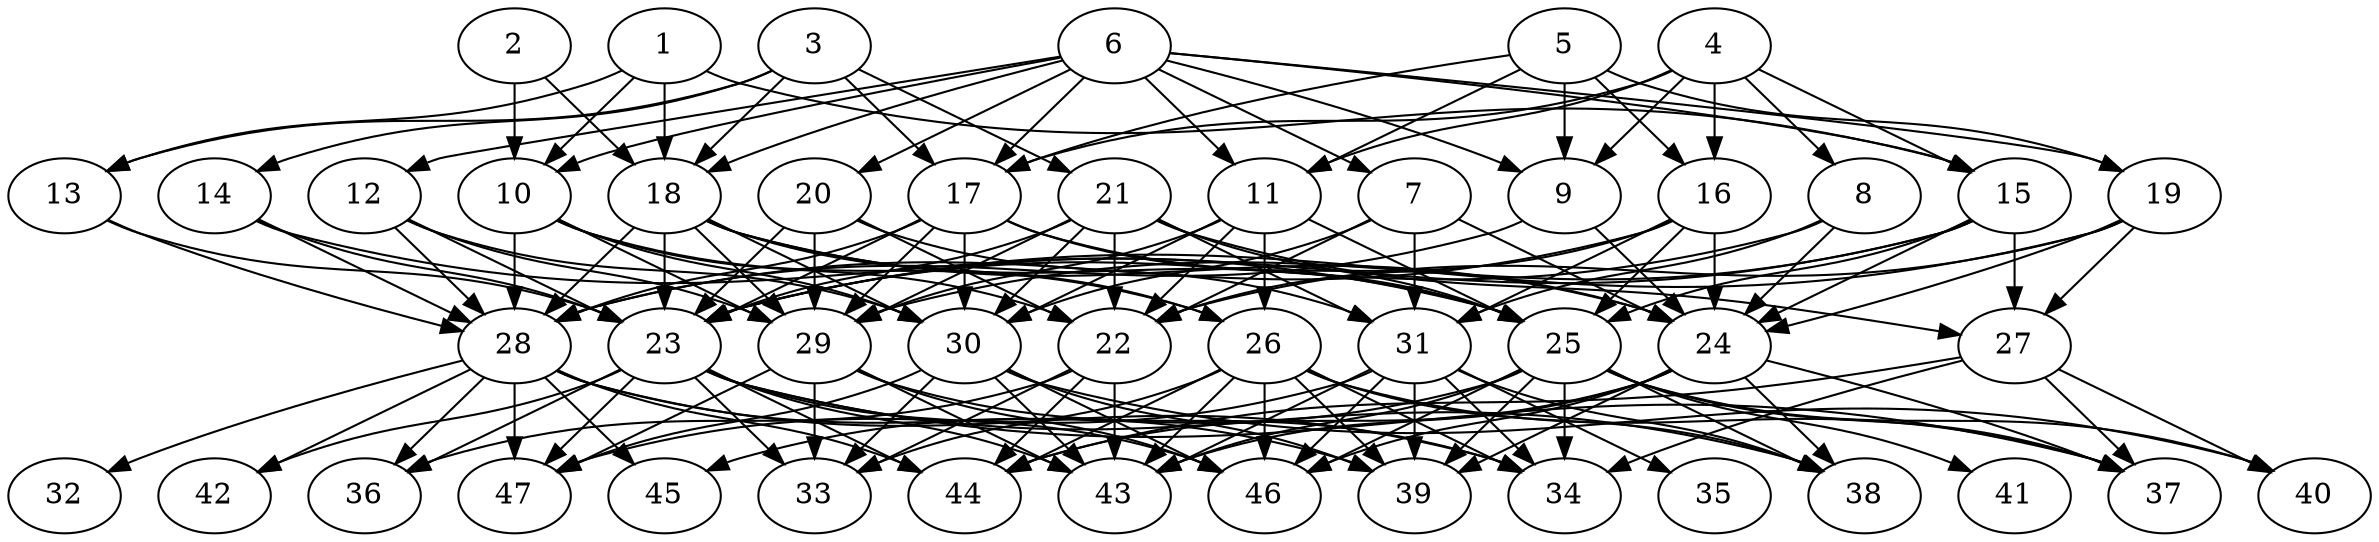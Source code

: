 // DAG (tier=3-complex, mode=compute, n=47, ccr=0.482, fat=0.811, density=0.727, regular=0.258, jump=0.313, mindata=1048576, maxdata=16777216)
// DAG automatically generated by daggen at Sun Aug 24 16:33:34 2025
// /home/ermia/Project/Environments/daggen/bin/daggen --dot --ccr 0.482 --fat 0.811 --regular 0.258 --density 0.727 --jump 0.313 --mindata 1048576 --maxdata 16777216 -n 47 
digraph G {
  1 [size="53380269187102932992", alpha="0.16", expect_size="26690134593551466496"]
  1 -> 10 [size ="113416740012032"]
  1 -> 13 [size ="113416740012032"]
  1 -> 15 [size ="113416740012032"]
  1 -> 18 [size ="113416740012032"]
  2 [size="66041300105444832", alpha="0.19", expect_size="33020650052722416"]
  2 -> 10 [size ="1429038832812032"]
  2 -> 18 [size ="1429038832812032"]
  3 [size="44130083358034100224", alpha="0.19", expect_size="22065041679017050112"]
  3 -> 13 [size ="99903296503808"]
  3 -> 14 [size ="99903296503808"]
  3 -> 17 [size ="99903296503808"]
  3 -> 18 [size ="99903296503808"]
  3 -> 21 [size ="99903296503808"]
  4 [size="12340902098606834", alpha="0.01", expect_size="6170451049303417"]
  4 -> 8 [size ="25719480516608"]
  4 -> 9 [size ="25719480516608"]
  4 -> 11 [size ="25719480516608"]
  4 -> 15 [size ="25719480516608"]
  4 -> 16 [size ="25719480516608"]
  4 -> 17 [size ="25719480516608"]
  5 [size="26072238596705972", alpha="0.14", expect_size="13036119298352986"]
  5 -> 9 [size ="1453227719524352"]
  5 -> 11 [size ="1453227719524352"]
  5 -> 16 [size ="1453227719524352"]
  5 -> 17 [size ="1453227719524352"]
  5 -> 19 [size ="1453227719524352"]
  6 [size="113858140903451056", alpha="0.14", expect_size="56929070451725528"]
  6 -> 7 [size ="2152318204116992"]
  6 -> 9 [size ="2152318204116992"]
  6 -> 10 [size ="2152318204116992"]
  6 -> 11 [size ="2152318204116992"]
  6 -> 12 [size ="2152318204116992"]
  6 -> 15 [size ="2152318204116992"]
  6 -> 17 [size ="2152318204116992"]
  6 -> 18 [size ="2152318204116992"]
  6 -> 19 [size ="2152318204116992"]
  6 -> 20 [size ="2152318204116992"]
  7 [size="5142604290778692608", alpha="0.18", expect_size="2571302145389346304"]
  7 -> 22 [size ="1834710380576768"]
  7 -> 24 [size ="1834710380576768"]
  7 -> 30 [size ="1834710380576768"]
  7 -> 31 [size ="1834710380576768"]
  8 [size="300258306758585856", alpha="0.08", expect_size="150129153379292928"]
  8 -> 23 [size ="155033228279808"]
  8 -> 24 [size ="155033228279808"]
  8 -> 31 [size ="155033228279808"]
  9 [size="230956713475835136", alpha="0.00", expect_size="115478356737917568"]
  9 -> 24 [size ="169567456329728"]
  9 -> 28 [size ="169567456329728"]
  10 [size="57809021003970392", alpha="0.05", expect_size="28904510501985196"]
  10 -> 22 [size ="47916567756800"]
  10 -> 26 [size ="47916567756800"]
  10 -> 28 [size ="47916567756800"]
  10 -> 29 [size ="47916567756800"]
  10 -> 30 [size ="47916567756800"]
  11 [size="1652701911549281828864", alpha="0.15", expect_size="826350955774640914432"]
  11 -> 22 [size ="1118286305558528"]
  11 -> 25 [size ="1118286305558528"]
  11 -> 26 [size ="1118286305558528"]
  11 -> 29 [size ="1118286305558528"]
  11 -> 30 [size ="1118286305558528"]
  12 [size="1349226764088486395904", alpha="0.09", expect_size="674613382044243197952"]
  12 -> 23 [size ="976817171202048"]
  12 -> 28 [size ="976817171202048"]
  12 -> 29 [size ="976817171202048"]
  12 -> 30 [size ="976817171202048"]
  13 [size="4793383312357591", alpha="0.04", expect_size="2396691656178795"]
  13 -> 23 [size ="171230984404992"]
  13 -> 28 [size ="171230984404992"]
  14 [size="44592040372420476928", alpha="0.01", expect_size="22296020186210238464"]
  14 -> 23 [size ="100599282532352"]
  14 -> 25 [size ="100599282532352"]
  14 -> 28 [size ="100599282532352"]
  15 [size="60427272146625168", alpha="0.06", expect_size="30213636073312584"]
  15 -> 23 [size ="44723704168448"]
  15 -> 24 [size ="44723704168448"]
  15 -> 25 [size ="44723704168448"]
  15 -> 27 [size ="44723704168448"]
  15 -> 29 [size ="44723704168448"]
  16 [size="57247186697894112", alpha="0.06", expect_size="28623593348947056"]
  16 -> 22 [size ="35632466362368"]
  16 -> 24 [size ="35632466362368"]
  16 -> 25 [size ="35632466362368"]
  16 -> 28 [size ="35632466362368"]
  16 -> 31 [size ="35632466362368"]
  17 [size="113704988792862512", alpha="0.01", expect_size="56852494396431256"]
  17 -> 23 [size ="2031518222385152"]
  17 -> 24 [size ="2031518222385152"]
  17 -> 25 [size ="2031518222385152"]
  17 -> 28 [size ="2031518222385152"]
  17 -> 29 [size ="2031518222385152"]
  17 -> 30 [size ="2031518222385152"]
  18 [size="172787881872650496", alpha="0.18", expect_size="86393940936325248"]
  18 -> 23 [size ="164105742712832"]
  18 -> 24 [size ="164105742712832"]
  18 -> 25 [size ="164105742712832"]
  18 -> 26 [size ="164105742712832"]
  18 -> 28 [size ="164105742712832"]
  18 -> 29 [size ="164105742712832"]
  18 -> 30 [size ="164105742712832"]
  19 [size="57897739100821312", alpha="0.10", expect_size="28948869550410656"]
  19 -> 22 [size ="1680537789923328"]
  19 -> 23 [size ="1680537789923328"]
  19 -> 24 [size ="1680537789923328"]
  19 -> 27 [size ="1680537789923328"]
  20 [size="1035172544673474048", alpha="0.15", expect_size="517586272336737024"]
  20 -> 22 [size ="686440765718528"]
  20 -> 23 [size ="686440765718528"]
  20 -> 29 [size ="686440765718528"]
  20 -> 31 [size ="686440765718528"]
  21 [size="2497741586432000000000", alpha="0.19", expect_size="1248870793216000000000"]
  21 -> 22 [size ="1472724992000000"]
  21 -> 23 [size ="1472724992000000"]
  21 -> 25 [size ="1472724992000000"]
  21 -> 27 [size ="1472724992000000"]
  21 -> 29 [size ="1472724992000000"]
  21 -> 30 [size ="1472724992000000"]
  21 -> 31 [size ="1472724992000000"]
  22 [size="110344458842769719296", alpha="0.06", expect_size="55172229421384859648"]
  22 -> 33 [size ="184044851560448"]
  22 -> 36 [size ="184044851560448"]
  22 -> 43 [size ="184044851560448"]
  22 -> 44 [size ="184044851560448"]
  23 [size="771826171670824448", alpha="0.07", expect_size="385913085835412224"]
  23 -> 33 [size ="271208696250368"]
  23 -> 36 [size ="271208696250368"]
  23 -> 37 [size ="271208696250368"]
  23 -> 38 [size ="271208696250368"]
  23 -> 42 [size ="271208696250368"]
  23 -> 43 [size ="271208696250368"]
  23 -> 44 [size ="271208696250368"]
  23 -> 46 [size ="271208696250368"]
  23 -> 47 [size ="271208696250368"]
  24 [size="806499339928334976", alpha="0.09", expect_size="403249669964167488"]
  24 -> 37 [size ="699095190601728"]
  24 -> 38 [size ="699095190601728"]
  24 -> 39 [size ="699095190601728"]
  24 -> 43 [size ="699095190601728"]
  24 -> 44 [size ="699095190601728"]
  24 -> 46 [size ="699095190601728"]
  25 [size="6241765252140166", alpha="0.08", expect_size="3120882626070083"]
  25 -> 34 [size ="100367018754048"]
  25 -> 37 [size ="100367018754048"]
  25 -> 38 [size ="100367018754048"]
  25 -> 39 [size ="100367018754048"]
  25 -> 40 [size ="100367018754048"]
  25 -> 41 [size ="100367018754048"]
  25 -> 43 [size ="100367018754048"]
  25 -> 45 [size ="100367018754048"]
  25 -> 46 [size ="100367018754048"]
  26 [size="10386247048971256", alpha="0.02", expect_size="5193123524485628"]
  26 -> 33 [size ="198380252823552"]
  26 -> 34 [size ="198380252823552"]
  26 -> 37 [size ="198380252823552"]
  26 -> 38 [size ="198380252823552"]
  26 -> 39 [size ="198380252823552"]
  26 -> 43 [size ="198380252823552"]
  26 -> 44 [size ="198380252823552"]
  26 -> 46 [size ="198380252823552"]
  27 [size="578881356686966400", alpha="0.16", expect_size="289440678343483200"]
  27 -> 34 [size ="216906124492800"]
  27 -> 37 [size ="216906124492800"]
  27 -> 40 [size ="216906124492800"]
  27 -> 44 [size ="216906124492800"]
  28 [size="310806015299813376000", alpha="0.03", expect_size="155403007649906688000"]
  28 -> 32 [size ="367070596300800"]
  28 -> 34 [size ="367070596300800"]
  28 -> 36 [size ="367070596300800"]
  28 -> 39 [size ="367070596300800"]
  28 -> 42 [size ="367070596300800"]
  28 -> 44 [size ="367070596300800"]
  28 -> 45 [size ="367070596300800"]
  28 -> 47 [size ="367070596300800"]
  29 [size="1021152210442933764096", alpha="0.16", expect_size="510576105221466882048"]
  29 -> 33 [size ="811241777922048"]
  29 -> 34 [size ="811241777922048"]
  29 -> 43 [size ="811241777922048"]
  29 -> 46 [size ="811241777922048"]
  29 -> 47 [size ="811241777922048"]
  30 [size="252638190974997376", alpha="0.13", expect_size="126319095487498688"]
  30 -> 33 [size ="371523269427200"]
  30 -> 39 [size ="371523269427200"]
  30 -> 40 [size ="371523269427200"]
  30 -> 43 [size ="371523269427200"]
  30 -> 46 [size ="371523269427200"]
  30 -> 47 [size ="371523269427200"]
  31 [size="136361034066494160", alpha="0.13", expect_size="68180517033247080"]
  31 -> 34 [size ="63438848000000"]
  31 -> 35 [size ="63438848000000"]
  31 -> 38 [size ="63438848000000"]
  31 -> 39 [size ="63438848000000"]
  31 -> 43 [size ="63438848000000"]
  31 -> 46 [size ="63438848000000"]
  31 -> 47 [size ="63438848000000"]
  32 [size="6976454853660770304", alpha="0.04", expect_size="3488227426830385152"]
  33 [size="2187906839165681408", alpha="0.18", expect_size="1093953419582840704"]
  34 [size="1206895593338960896", alpha="0.14", expect_size="603447796669480448"]
  35 [size="3061213205119379456", alpha="0.03", expect_size="1530606602559689728"]
  36 [size="673740272277706", alpha="0.14", expect_size="336870136138853"]
  37 [size="941770659067368960", alpha="0.17", expect_size="470885329533684480"]
  38 [size="1660520721559540992", alpha="0.14", expect_size="830260360779770496"]
  39 [size="17947464924899558", alpha="0.09", expect_size="8973732462449779"]
  40 [size="340603262586118592", alpha="0.19", expect_size="170301631293059296"]
  41 [size="7743213537991852032", alpha="0.10", expect_size="3871606768995926016"]
  42 [size="5475137779106136", alpha="0.19", expect_size="2737568889553068"]
  43 [size="30090763764973440", alpha="0.13", expect_size="15045381882486720"]
  44 [size="1296660708506495614976", alpha="0.02", expect_size="648330354253247807488"]
  45 [size="5110408747584502784", alpha="0.09", expect_size="2555204373792251392"]
  46 [size="28048241693177892", alpha="0.19", expect_size="14024120846588946"]
  47 [size="64139972238495848", alpha="0.07", expect_size="32069986119247924"]
}